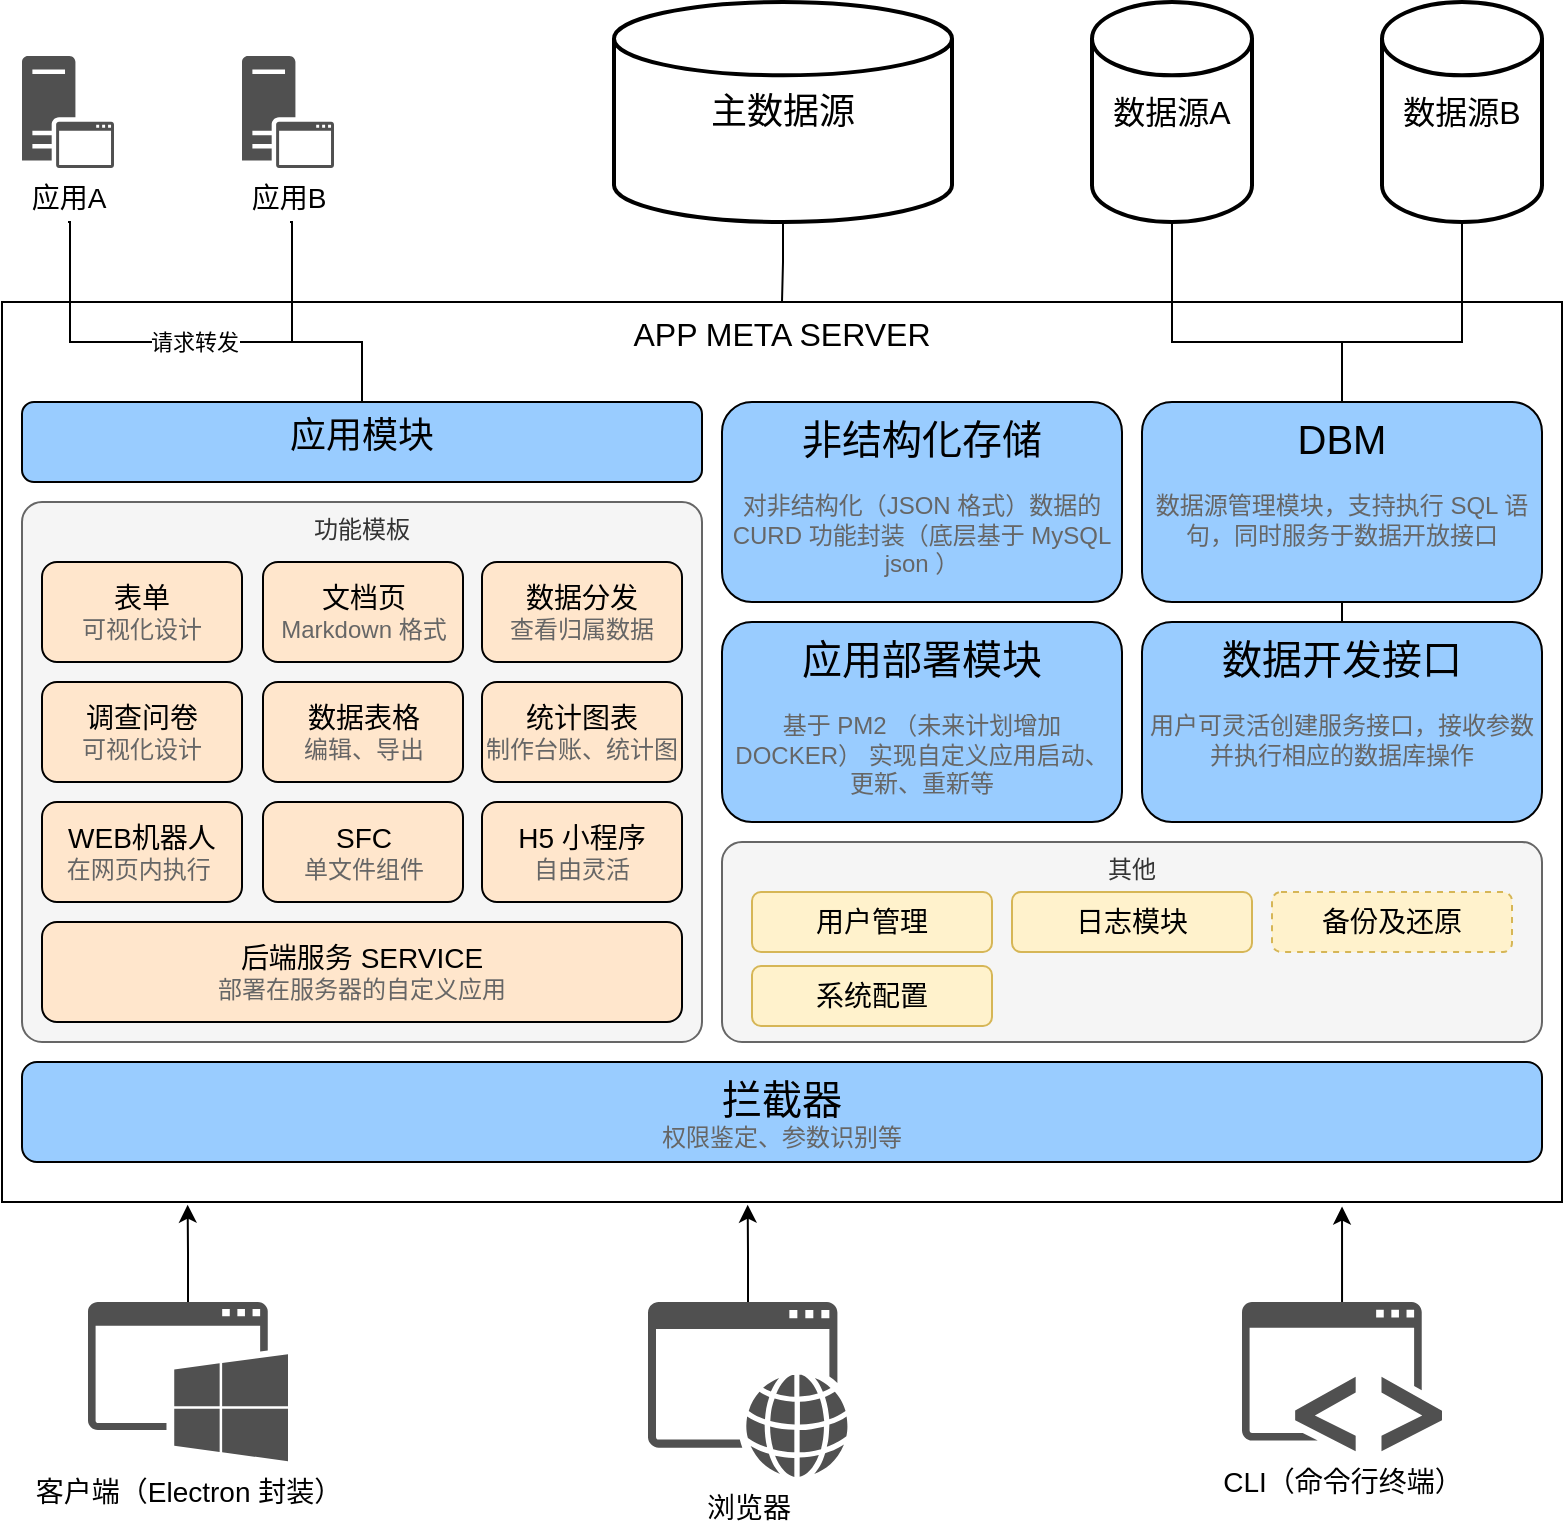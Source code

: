 <mxfile version="24.3.1" type="device" pages="4">
  <diagram id="himmDxQi_Scr2lhdrHMy" name="架构">
    <mxGraphModel dx="1405" dy="897" grid="1" gridSize="10" guides="1" tooltips="1" connect="1" arrows="1" fold="1" page="1" pageScale="1" pageWidth="1654" pageHeight="1169" math="0" shadow="0">
      <root>
        <mxCell id="0" />
        <mxCell id="1" parent="0" />
        <mxCell id="SWQIRttKRkG3cg_A0O32-1" value="APP META SERVER" style="rounded=0;whiteSpace=wrap;html=1;verticalAlign=top;fontSize=16;" parent="1" vertex="1">
          <mxGeometry x="437" y="420" width="780" height="450" as="geometry" />
        </mxCell>
        <mxCell id="SWQIRttKRkG3cg_A0O32-2" value="&lt;font style=&quot;font-size: 18px;&quot;&gt;应用模块&lt;/font&gt;" style="rounded=1;whiteSpace=wrap;html=1;fontSize=12;fillColor=#99CCFF;verticalAlign=top;" parent="1" vertex="1">
          <mxGeometry x="447" y="470" width="340" height="40" as="geometry" />
        </mxCell>
        <mxCell id="SWQIRttKRkG3cg_A0O32-3" value="功能模板" style="rounded=1;whiteSpace=wrap;html=1;verticalAlign=top;fillColor=#f5f5f5;fontColor=#333333;strokeColor=#666666;absoluteArcSize=1;" parent="1" vertex="1">
          <mxGeometry x="447" y="520" width="340" height="270" as="geometry" />
        </mxCell>
        <mxCell id="SWQIRttKRkG3cg_A0O32-4" value="&lt;span style=&quot;font-size: 14px;&quot;&gt;表单&lt;/span&gt;&lt;br&gt;&lt;font color=&quot;#666666&quot;&gt;可视化设计&lt;/font&gt;" style="rounded=1;whiteSpace=wrap;html=1;fontSize=12;fillColor=#FFE6CC;" parent="1" vertex="1">
          <mxGeometry x="457" y="550" width="100" height="50" as="geometry" />
        </mxCell>
        <mxCell id="SWQIRttKRkG3cg_A0O32-5" value="&lt;span style=&quot;font-size: 14px;&quot;&gt;文档页&lt;/span&gt;&lt;br&gt;&lt;font color=&quot;#666666&quot;&gt;Markdown 格式&lt;/font&gt;" style="rounded=1;whiteSpace=wrap;html=1;fontSize=12;fillColor=#FFE6CC;" parent="1" vertex="1">
          <mxGeometry x="567.5" y="550" width="100" height="50" as="geometry" />
        </mxCell>
        <mxCell id="SWQIRttKRkG3cg_A0O32-6" value="&lt;span style=&quot;font-size: 14px;&quot;&gt;数据分发&lt;/span&gt;&lt;br&gt;&lt;font color=&quot;#666666&quot;&gt;查看归属数据&lt;/font&gt;" style="rounded=1;whiteSpace=wrap;html=1;fontSize=12;fillColor=#FFE6CC;" parent="1" vertex="1">
          <mxGeometry x="677" y="550" width="100" height="50" as="geometry" />
        </mxCell>
        <mxCell id="SWQIRttKRkG3cg_A0O32-7" value="&lt;span style=&quot;font-size: 14px;&quot;&gt;调查问卷&lt;/span&gt;&lt;br&gt;&lt;font color=&quot;#666666&quot;&gt;可视化设计&lt;/font&gt;" style="rounded=1;whiteSpace=wrap;html=1;fontSize=12;fillColor=#FFE6CC;" parent="1" vertex="1">
          <mxGeometry x="457" y="610" width="100" height="50" as="geometry" />
        </mxCell>
        <mxCell id="SWQIRttKRkG3cg_A0O32-8" value="&lt;span style=&quot;font-size: 14px;&quot;&gt;数据表格&lt;/span&gt;&lt;br&gt;&lt;font color=&quot;#666666&quot;&gt;编辑、导出&lt;/font&gt;" style="rounded=1;whiteSpace=wrap;html=1;fontSize=12;fillColor=#FFE6CC;" parent="1" vertex="1">
          <mxGeometry x="567.5" y="610" width="100" height="50" as="geometry" />
        </mxCell>
        <mxCell id="SWQIRttKRkG3cg_A0O32-9" value="&lt;span style=&quot;font-size: 14px;&quot;&gt;统计图表&lt;/span&gt;&lt;br&gt;&lt;font color=&quot;#666666&quot;&gt;制作台账、统计图&lt;/font&gt;" style="rounded=1;whiteSpace=wrap;html=1;fontSize=12;fillColor=#FFE6CC;" parent="1" vertex="1">
          <mxGeometry x="677" y="610" width="100" height="50" as="geometry" />
        </mxCell>
        <mxCell id="SWQIRttKRkG3cg_A0O32-10" value="&lt;span style=&quot;font-size: 14px;&quot;&gt;WEB机器人&lt;/span&gt;&lt;br&gt;&lt;font color=&quot;#666666&quot;&gt;在网页内执行&lt;span style=&quot;white-space: pre;&quot;&gt; &lt;/span&gt;&lt;/font&gt;" style="rounded=1;whiteSpace=wrap;html=1;fontSize=12;fillColor=#FFE6CC;" parent="1" vertex="1">
          <mxGeometry x="457" y="670" width="100" height="50" as="geometry" />
        </mxCell>
        <mxCell id="SWQIRttKRkG3cg_A0O32-11" value="&lt;span style=&quot;font-size: 14px;&quot;&gt;SFC&lt;/span&gt;&lt;br&gt;&lt;font color=&quot;#666666&quot;&gt;单文件组件&lt;/font&gt;" style="rounded=1;whiteSpace=wrap;html=1;fontSize=12;fillColor=#FFE6CC;" parent="1" vertex="1">
          <mxGeometry x="567.5" y="670" width="100" height="50" as="geometry" />
        </mxCell>
        <mxCell id="SWQIRttKRkG3cg_A0O32-12" value="&lt;span style=&quot;font-size: 14px;&quot;&gt;H5 小程序&lt;/span&gt;&lt;br&gt;&lt;font color=&quot;#666666&quot;&gt;自由灵活&lt;/font&gt;" style="rounded=1;whiteSpace=wrap;html=1;fontSize=12;fillColor=#FFE6CC;" parent="1" vertex="1">
          <mxGeometry x="677" y="670" width="100" height="50" as="geometry" />
        </mxCell>
        <mxCell id="SWQIRttKRkG3cg_A0O32-13" value="&lt;span style=&quot;font-size: 14px;&quot;&gt;后端服务 SERVICE&lt;/span&gt;&lt;br&gt;&lt;font color=&quot;#666666&quot;&gt;部署在服务器的自定义应用&lt;/font&gt;" style="rounded=1;whiteSpace=wrap;html=1;fontSize=12;fillColor=#FFE6CC;" parent="1" vertex="1">
          <mxGeometry x="457" y="730" width="320" height="50" as="geometry" />
        </mxCell>
        <mxCell id="SWQIRttKRkG3cg_A0O32-15" value="&lt;span style=&quot;font-size: 20px;&quot;&gt;非结构化存储&lt;/span&gt;&lt;br&gt;&lt;br&gt;&lt;font color=&quot;#666666&quot;&gt;对非结构化（JSON 格式）数据的 CURD 功能封装（底层基于 MySQL json ）&lt;/font&gt;" style="rounded=1;whiteSpace=wrap;html=1;fontSize=12;fillColor=#99CCFF;verticalAlign=top;" parent="1" vertex="1">
          <mxGeometry x="797" y="470" width="200" height="100" as="geometry" />
        </mxCell>
        <mxCell id="SWQIRttKRkG3cg_A0O32-17" value="&lt;font style=&quot;font-size: 20px;&quot;&gt;应用部署模块&lt;/font&gt;&lt;br&gt;&lt;br&gt;&lt;font color=&quot;#666666&quot;&gt;基于 PM2 （未来计划增加 DOCKER） 实现自定义应用启动、更新、重新等&lt;/font&gt;" style="rounded=1;whiteSpace=wrap;html=1;fontSize=12;fillColor=#99CCFF;verticalAlign=top;" parent="1" vertex="1">
          <mxGeometry x="797" y="580" width="200" height="100" as="geometry" />
        </mxCell>
        <mxCell id="SWQIRttKRkG3cg_A0O32-18" value="&lt;font style=&quot;font-size: 20px;&quot;&gt;数据开发接口&lt;/font&gt;&lt;br&gt;&lt;br&gt;&lt;font color=&quot;#666666&quot;&gt;用户可灵活创建服务接口，接收参数并执行相应的数据库操作&lt;/font&gt;" style="rounded=1;whiteSpace=wrap;html=1;fontSize=12;fillColor=#99CCFF;verticalAlign=top;" parent="1" vertex="1">
          <mxGeometry x="1007" y="580" width="200" height="100" as="geometry" />
        </mxCell>
        <mxCell id="LyJReU8FLNue8g3UeKwk-19" style="edgeStyle=orthogonalEdgeStyle;rounded=0;orthogonalLoop=1;jettySize=auto;html=1;exitX=0.5;exitY=1;exitDx=0;exitDy=0;entryX=0.5;entryY=0;entryDx=0;entryDy=0;endArrow=none;endFill=0;" parent="1" source="LyJReU8FLNue8g3UeKwk-1" target="SWQIRttKRkG3cg_A0O32-18" edge="1">
          <mxGeometry relative="1" as="geometry" />
        </mxCell>
        <mxCell id="LyJReU8FLNue8g3UeKwk-1" value="&lt;font style=&quot;font-size: 20px;&quot;&gt;DBM&lt;/font&gt;&lt;br&gt;&lt;br&gt;&lt;font color=&quot;#666666&quot;&gt;数据源管理模块，支持执行 SQL 语句，同时服务于数据开放接口&lt;/font&gt;" style="rounded=1;whiteSpace=wrap;html=1;fontSize=12;fillColor=#99CCFF;verticalAlign=top;" parent="1" vertex="1">
          <mxGeometry x="1007" y="470" width="200" height="100" as="geometry" />
        </mxCell>
        <mxCell id="LyJReU8FLNue8g3UeKwk-2" value="其他" style="rounded=1;whiteSpace=wrap;html=1;verticalAlign=top;fillColor=#f5f5f5;fontColor=#333333;strokeColor=#666666;absoluteArcSize=1;" parent="1" vertex="1">
          <mxGeometry x="797" y="690" width="410" height="100" as="geometry" />
        </mxCell>
        <mxCell id="LyJReU8FLNue8g3UeKwk-3" value="&lt;span style=&quot;font-size: 14px;&quot;&gt;用户管理&lt;/span&gt;" style="rounded=1;whiteSpace=wrap;html=1;fontSize=12;fillColor=#fff2cc;strokeColor=#d6b656;" parent="1" vertex="1">
          <mxGeometry x="812" y="715" width="120" height="30" as="geometry" />
        </mxCell>
        <mxCell id="LyJReU8FLNue8g3UeKwk-5" value="&lt;span style=&quot;font-size: 14px;&quot;&gt;日志模块&lt;/span&gt;" style="rounded=1;whiteSpace=wrap;html=1;fontSize=12;fillColor=#fff2cc;strokeColor=#d6b656;" parent="1" vertex="1">
          <mxGeometry x="942" y="715" width="120" height="30" as="geometry" />
        </mxCell>
        <mxCell id="LyJReU8FLNue8g3UeKwk-6" value="&lt;span style=&quot;font-size: 14px;&quot;&gt;备份及还原&lt;/span&gt;" style="rounded=1;whiteSpace=wrap;html=1;fontSize=12;fillColor=#fff2cc;strokeColor=#d6b656;dashed=1;" parent="1" vertex="1">
          <mxGeometry x="1072" y="715" width="120" height="30" as="geometry" />
        </mxCell>
        <mxCell id="LyJReU8FLNue8g3UeKwk-8" value="&lt;span style=&quot;font-size: 14px;&quot;&gt;系统配置&lt;/span&gt;" style="rounded=1;whiteSpace=wrap;html=1;fontSize=12;fillColor=#fff2cc;strokeColor=#d6b656;" parent="1" vertex="1">
          <mxGeometry x="812" y="752" width="120" height="30" as="geometry" />
        </mxCell>
        <mxCell id="LyJReU8FLNue8g3UeKwk-9" value="&lt;font style=&quot;font-size: 20px;&quot;&gt;拦截器&lt;/font&gt;&lt;br&gt;&lt;font color=&quot;#666666&quot;&gt;权限鉴定、参数识别等&lt;/font&gt;" style="rounded=1;whiteSpace=wrap;html=1;fontSize=12;fillColor=#99CCFF;verticalAlign=top;" parent="1" vertex="1">
          <mxGeometry x="447" y="800" width="760" height="50" as="geometry" />
        </mxCell>
        <mxCell id="LyJReU8FLNue8g3UeKwk-15" style="edgeStyle=orthogonalEdgeStyle;rounded=0;orthogonalLoop=1;jettySize=auto;html=1;exitX=0.5;exitY=1;exitDx=0;exitDy=0;exitPerimeter=0;endArrow=none;endFill=0;" parent="1" source="LyJReU8FLNue8g3UeKwk-10" target="SWQIRttKRkG3cg_A0O32-1" edge="1">
          <mxGeometry relative="1" as="geometry" />
        </mxCell>
        <mxCell id="LyJReU8FLNue8g3UeKwk-10" value="&lt;font style=&quot;font-size: 18px;&quot;&gt;主数据源&lt;/font&gt;" style="strokeWidth=2;html=1;shape=mxgraph.flowchart.database;whiteSpace=wrap;" parent="1" vertex="1">
          <mxGeometry x="743" y="270" width="169" height="110" as="geometry" />
        </mxCell>
        <mxCell id="LyJReU8FLNue8g3UeKwk-20" style="edgeStyle=orthogonalEdgeStyle;rounded=0;orthogonalLoop=1;jettySize=auto;html=1;entryX=0.5;entryY=0;entryDx=0;entryDy=0;endArrow=none;endFill=0;" parent="1" target="SWQIRttKRkG3cg_A0O32-2" edge="1">
          <mxGeometry relative="1" as="geometry">
            <mxPoint x="470" y="380" as="sourcePoint" />
            <Array as="points">
              <mxPoint x="471" y="380" />
              <mxPoint x="471" y="440" />
              <mxPoint x="617" y="440" />
            </Array>
          </mxGeometry>
        </mxCell>
        <mxCell id="LyJReU8FLNue8g3UeKwk-22" value="请求转发" style="edgeLabel;html=1;align=center;verticalAlign=middle;resizable=0;points=[];" parent="LyJReU8FLNue8g3UeKwk-20" vertex="1" connectable="0">
          <mxGeometry x="0.034" y="-2" relative="1" as="geometry">
            <mxPoint y="-2" as="offset" />
          </mxGeometry>
        </mxCell>
        <mxCell id="LyJReU8FLNue8g3UeKwk-11" value="应用A" style="sketch=0;pointerEvents=1;shadow=0;dashed=0;html=1;strokeColor=none;fillColor=#505050;labelPosition=center;verticalLabelPosition=bottom;verticalAlign=top;outlineConnect=0;align=center;shape=mxgraph.office.servers.application_server;fontSize=14;" parent="1" vertex="1">
          <mxGeometry x="447" y="297" width="46" height="56" as="geometry" />
        </mxCell>
        <mxCell id="LyJReU8FLNue8g3UeKwk-16" style="edgeStyle=orthogonalEdgeStyle;rounded=0;orthogonalLoop=1;jettySize=auto;html=1;exitX=0.5;exitY=1;exitDx=0;exitDy=0;exitPerimeter=0;endArrow=none;endFill=0;" parent="1" source="LyJReU8FLNue8g3UeKwk-12" target="LyJReU8FLNue8g3UeKwk-1" edge="1">
          <mxGeometry relative="1" as="geometry">
            <Array as="points">
              <mxPoint x="1022" y="440" />
              <mxPoint x="1107" y="440" />
            </Array>
          </mxGeometry>
        </mxCell>
        <mxCell id="LyJReU8FLNue8g3UeKwk-12" value="&lt;font style=&quot;&quot;&gt;&lt;font style=&quot;font-size: 16px;&quot;&gt;数据源A&lt;/font&gt;&lt;br&gt;&lt;/font&gt;" style="strokeWidth=2;html=1;shape=mxgraph.flowchart.database;whiteSpace=wrap;" parent="1" vertex="1">
          <mxGeometry x="982" y="270" width="80" height="110" as="geometry" />
        </mxCell>
        <mxCell id="LyJReU8FLNue8g3UeKwk-17" style="edgeStyle=orthogonalEdgeStyle;rounded=0;orthogonalLoop=1;jettySize=auto;html=1;exitX=0.5;exitY=1;exitDx=0;exitDy=0;exitPerimeter=0;endArrow=none;endFill=0;" parent="1" source="LyJReU8FLNue8g3UeKwk-13" target="LyJReU8FLNue8g3UeKwk-1" edge="1">
          <mxGeometry relative="1" as="geometry">
            <Array as="points">
              <mxPoint x="1167" y="440" />
              <mxPoint x="1107" y="440" />
            </Array>
          </mxGeometry>
        </mxCell>
        <mxCell id="LyJReU8FLNue8g3UeKwk-13" value="&lt;font style=&quot;&quot;&gt;&lt;font style=&quot;font-size: 16px;&quot;&gt;数据源B&lt;/font&gt;&lt;br&gt;&lt;/font&gt;" style="strokeWidth=2;html=1;shape=mxgraph.flowchart.database;whiteSpace=wrap;" parent="1" vertex="1">
          <mxGeometry x="1127" y="270" width="80" height="110" as="geometry" />
        </mxCell>
        <mxCell id="LyJReU8FLNue8g3UeKwk-21" style="edgeStyle=orthogonalEdgeStyle;rounded=0;orthogonalLoop=1;jettySize=auto;html=1;endArrow=none;endFill=0;" parent="1" target="SWQIRttKRkG3cg_A0O32-2" edge="1">
          <mxGeometry relative="1" as="geometry">
            <mxPoint x="581" y="380" as="sourcePoint" />
            <Array as="points">
              <mxPoint x="582" y="380" />
              <mxPoint x="582" y="440" />
              <mxPoint x="617" y="440" />
            </Array>
          </mxGeometry>
        </mxCell>
        <mxCell id="LyJReU8FLNue8g3UeKwk-14" value="应用B" style="sketch=0;pointerEvents=1;shadow=0;dashed=0;html=1;strokeColor=none;fillColor=#505050;labelPosition=center;verticalLabelPosition=bottom;verticalAlign=top;outlineConnect=0;align=center;shape=mxgraph.office.servers.application_server;fontSize=14;" parent="1" vertex="1">
          <mxGeometry x="557" y="297" width="46" height="56" as="geometry" />
        </mxCell>
        <mxCell id="LyJReU8FLNue8g3UeKwk-27" style="edgeStyle=orthogonalEdgeStyle;rounded=0;orthogonalLoop=1;jettySize=auto;html=1;entryX=0.119;entryY=1.003;entryDx=0;entryDy=0;entryPerimeter=0;" parent="1" source="LyJReU8FLNue8g3UeKwk-23" target="SWQIRttKRkG3cg_A0O32-1" edge="1">
          <mxGeometry relative="1" as="geometry" />
        </mxCell>
        <mxCell id="LyJReU8FLNue8g3UeKwk-23" value="客户端（Electron 封装）" style="sketch=0;pointerEvents=1;shadow=0;dashed=0;html=1;strokeColor=none;fillColor=#505050;labelPosition=center;verticalLabelPosition=bottom;verticalAlign=top;outlineConnect=0;align=center;shape=mxgraph.office.concepts.application_windows;aspect=fixed;fontSize=14;" parent="1" vertex="1">
          <mxGeometry x="480" y="920" width="100" height="79.66" as="geometry" />
        </mxCell>
        <mxCell id="LyJReU8FLNue8g3UeKwk-28" style="edgeStyle=orthogonalEdgeStyle;rounded=0;orthogonalLoop=1;jettySize=auto;html=1;entryX=0.478;entryY=1.003;entryDx=0;entryDy=0;entryPerimeter=0;" parent="1" source="LyJReU8FLNue8g3UeKwk-24" target="SWQIRttKRkG3cg_A0O32-1" edge="1">
          <mxGeometry relative="1" as="geometry" />
        </mxCell>
        <mxCell id="LyJReU8FLNue8g3UeKwk-24" value="浏览器" style="sketch=0;pointerEvents=1;shadow=0;dashed=0;html=1;strokeColor=none;fillColor=#505050;labelPosition=center;verticalLabelPosition=bottom;verticalAlign=top;outlineConnect=0;align=center;shape=mxgraph.office.concepts.application_web;fontSize=14;aspect=fixed;" parent="1" vertex="1">
          <mxGeometry x="760" y="920" width="100" height="87.5" as="geometry" />
        </mxCell>
        <mxCell id="LyJReU8FLNue8g3UeKwk-29" style="edgeStyle=orthogonalEdgeStyle;rounded=0;orthogonalLoop=1;jettySize=auto;html=1;entryX=0.859;entryY=1.005;entryDx=0;entryDy=0;entryPerimeter=0;" parent="1" source="LyJReU8FLNue8g3UeKwk-25" target="SWQIRttKRkG3cg_A0O32-1" edge="1">
          <mxGeometry relative="1" as="geometry" />
        </mxCell>
        <mxCell id="LyJReU8FLNue8g3UeKwk-25" value="CLI（命令行终端）" style="sketch=0;pointerEvents=1;shadow=0;dashed=0;html=1;strokeColor=none;fillColor=#505050;labelPosition=center;verticalLabelPosition=bottom;verticalAlign=top;outlineConnect=0;align=center;shape=mxgraph.office.concepts.application_hybrid;aspect=fixed;fontSize=14;" parent="1" vertex="1">
          <mxGeometry x="1057" y="920" width="100" height="74.58" as="geometry" />
        </mxCell>
      </root>
    </mxGraphModel>
  </diagram>
  <diagram id="m2eopIqOrYpUCr1sCWip" name="快应用">
    <mxGraphModel dx="1405" dy="897" grid="1" gridSize="10" guides="1" tooltips="1" connect="1" arrows="1" fold="1" page="1" pageScale="1" pageWidth="1169" pageHeight="1654" math="0" shadow="0">
      <root>
        <mxCell id="0" />
        <mxCell id="1" parent="0" />
        <mxCell id="kbWLUVY8K0wT6A9YV4SU-4" value="" style="edgeStyle=orthogonalEdgeStyle;rounded=0;orthogonalLoop=1;jettySize=auto;html=1;fontSize=14;endArrow=block;endFill=1;" parent="1" source="kbWLUVY8K0wT6A9YV4SU-2" target="kbWLUVY8K0wT6A9YV4SU-3" edge="1">
          <mxGeometry relative="1" as="geometry" />
        </mxCell>
        <mxCell id="kbWLUVY8K0wT6A9YV4SU-2" value="" style="ellipse;fillColor=strokeColor;" parent="1" vertex="1">
          <mxGeometry x="145" y="40" width="30" height="30" as="geometry" />
        </mxCell>
        <mxCell id="kbWLUVY8K0wT6A9YV4SU-6" style="edgeStyle=orthogonalEdgeStyle;rounded=0;orthogonalLoop=1;jettySize=auto;html=1;exitX=0.5;exitY=1;exitDx=0;exitDy=0;entryX=0.5;entryY=0;entryDx=0;entryDy=0;fontSize=12;fontColor=#808080;endArrow=block;endFill=1;" parent="1" source="kbWLUVY8K0wT6A9YV4SU-3" target="kbWLUVY8K0wT6A9YV4SU-5" edge="1">
          <mxGeometry relative="1" as="geometry" />
        </mxCell>
        <mxCell id="kbWLUVY8K0wT6A9YV4SU-3" value="创建快应用&lt;br style=&quot;font-size: 14px;&quot;&gt;" style="html=1;align=center;verticalAlign=top;rounded=1;absoluteArcSize=1;arcSize=10;dashed=0;fontSize=14;" parent="1" vertex="1">
          <mxGeometry x="90" y="110" width="140" height="40" as="geometry" />
        </mxCell>
        <mxCell id="kbWLUVY8K0wT6A9YV4SU-11" style="edgeStyle=orthogonalEdgeStyle;rounded=0;orthogonalLoop=1;jettySize=auto;html=1;exitX=0.5;exitY=1;exitDx=0;exitDy=0;entryX=0.5;entryY=0;entryDx=0;entryDy=0;fontSize=12;fontColor=#808080;endArrow=block;endFill=1;" parent="1" source="kbWLUVY8K0wT6A9YV4SU-5" target="kbWLUVY8K0wT6A9YV4SU-9" edge="1">
          <mxGeometry relative="1" as="geometry" />
        </mxCell>
        <mxCell id="kbWLUVY8K0wT6A9YV4SU-5" value="编辑页面&lt;br&gt;&lt;font color=&quot;#808080&quot; style=&quot;font-size: 12px;&quot;&gt;数据填报、数据展示&lt;/font&gt;" style="html=1;align=center;verticalAlign=top;rounded=1;absoluteArcSize=1;arcSize=10;dashed=0;fontSize=14;" parent="1" vertex="1">
          <mxGeometry x="90" y="190" width="140" height="40" as="geometry" />
        </mxCell>
        <mxCell id="kbWLUVY8K0wT6A9YV4SU-12" style="edgeStyle=orthogonalEdgeStyle;rounded=0;orthogonalLoop=1;jettySize=auto;html=1;exitX=0.5;exitY=1;exitDx=0;exitDy=0;fontSize=12;fontColor=#808080;endArrow=block;endFill=1;" parent="1" source="kbWLUVY8K0wT6A9YV4SU-9" target="kbWLUVY8K0wT6A9YV4SU-10" edge="1">
          <mxGeometry relative="1" as="geometry" />
        </mxCell>
        <mxCell id="kbWLUVY8K0wT6A9YV4SU-9" value="发布页面&lt;br&gt;&lt;font color=&quot;#808080&quot;&gt;&lt;span style=&quot;font-size: 12px;&quot;&gt;未发布用户无法访问&lt;/span&gt;&lt;/font&gt;" style="html=1;align=center;verticalAlign=top;rounded=1;absoluteArcSize=1;arcSize=10;dashed=0;fontSize=14;" parent="1" vertex="1">
          <mxGeometry x="90" y="270" width="140" height="40" as="geometry" />
        </mxCell>
        <mxCell id="kbWLUVY8K0wT6A9YV4SU-10" value="" style="ellipse;html=1;shape=endState;fillColor=strokeColor;fontSize=12;fontColor=#808080;" parent="1" vertex="1">
          <mxGeometry x="145" y="350" width="30" height="30" as="geometry" />
        </mxCell>
        <mxCell id="G68_pyMZO1Oygm58vmfv-3" style="edgeStyle=orthogonalEdgeStyle;rounded=0;orthogonalLoop=1;jettySize=auto;html=1;exitX=0;exitY=0.5;exitDx=0;exitDy=0;entryX=1;entryY=0.5;entryDx=0;entryDy=0;fontFamily=仿宋;fontSize=12;fontColor=#808080;curved=1;endArrow=box;endFill=0;dashed=1;" parent="1" source="G68_pyMZO1Oygm58vmfv-2" target="kbWLUVY8K0wT6A9YV4SU-5" edge="1">
          <mxGeometry relative="1" as="geometry" />
        </mxCell>
        <mxCell id="G68_pyMZO1Oygm58vmfv-2" value="填报：表单、问卷/答题、考试等方式&lt;br&gt;展示：二维表格、图表等" style="rounded=1;whiteSpace=wrap;html=1;fontSize=12;align=left;verticalAlign=middle;fillColor=#fff2cc;strokeColor=#d6b656;dashed=1;fontFamily=仿宋;" parent="1" vertex="1">
          <mxGeometry x="270" y="140" width="170" height="60" as="geometry" />
        </mxCell>
        <mxCell id="G68_pyMZO1Oygm58vmfv-4" value="" style="edgeStyle=orthogonalEdgeStyle;rounded=0;orthogonalLoop=1;jettySize=auto;html=1;fontSize=14;endArrow=block;endFill=1;" parent="1" source="G68_pyMZO1Oygm58vmfv-5" target="G68_pyMZO1Oygm58vmfv-6" edge="1">
          <mxGeometry relative="1" as="geometry" />
        </mxCell>
        <mxCell id="G68_pyMZO1Oygm58vmfv-5" value="" style="ellipse;fillColor=strokeColor;" parent="1" vertex="1">
          <mxGeometry x="745" y="40" width="30" height="30" as="geometry" />
        </mxCell>
        <mxCell id="G68_pyMZO1Oygm58vmfv-8" value="" style="edgeStyle=orthogonalEdgeStyle;curved=1;rounded=0;orthogonalLoop=1;jettySize=auto;html=1;fontFamily=仿宋;fontSize=12;fontColor=#808080;endArrow=block;endFill=1;" parent="1" source="G68_pyMZO1Oygm58vmfv-6" target="G68_pyMZO1Oygm58vmfv-7" edge="1">
          <mxGeometry relative="1" as="geometry" />
        </mxCell>
        <mxCell id="G68_pyMZO1Oygm58vmfv-6" value="访问快应用" style="html=1;align=center;verticalAlign=top;rounded=1;absoluteArcSize=1;arcSize=10;dashed=0;fontSize=14;" parent="1" vertex="1">
          <mxGeometry x="690" y="110" width="140" height="40" as="geometry" />
        </mxCell>
        <mxCell id="G68_pyMZO1Oygm58vmfv-13" style="edgeStyle=orthogonalEdgeStyle;rounded=0;orthogonalLoop=1;jettySize=auto;html=1;exitX=1;exitY=0.5;exitDx=0;exitDy=0;fontFamily=仿宋;fontSize=12;fontColor=#808080;endArrow=block;endFill=1;" parent="1" source="G68_pyMZO1Oygm58vmfv-7" target="G68_pyMZO1Oygm58vmfv-12" edge="1">
          <mxGeometry relative="1" as="geometry" />
        </mxCell>
        <mxCell id="G68_pyMZO1Oygm58vmfv-14" value="未设置" style="edgeLabel;html=1;align=center;verticalAlign=middle;resizable=0;points=[];fontSize=12;fontFamily=Helvetica;fontColor=#000000;" parent="G68_pyMZO1Oygm58vmfv-13" vertex="1" connectable="0">
          <mxGeometry x="-0.258" y="2" relative="1" as="geometry">
            <mxPoint x="-89" y="2" as="offset" />
          </mxGeometry>
        </mxCell>
        <mxCell id="G68_pyMZO1Oygm58vmfv-32" style="edgeStyle=orthogonalEdgeStyle;rounded=0;orthogonalLoop=1;jettySize=auto;html=1;exitX=0.5;exitY=1;exitDx=0;exitDy=0;entryX=0.5;entryY=0;entryDx=0;entryDy=0;fontFamily=Helvetica;fontSize=12;fontColor=#000000;endArrow=block;endFill=1;" parent="1" source="G68_pyMZO1Oygm58vmfv-7" target="G68_pyMZO1Oygm58vmfv-30" edge="1">
          <mxGeometry relative="1" as="geometry" />
        </mxCell>
        <mxCell id="G68_pyMZO1Oygm58vmfv-7" value="主页面" style="rhombus;whiteSpace=wrap;html=1;fontSize=14;verticalAlign=middle;fillColor=rgb(255, 255, 255);rounded=1;arcSize=10;dashed=0;" parent="1" vertex="1">
          <mxGeometry x="720" y="190" width="80" height="80" as="geometry" />
        </mxCell>
        <mxCell id="G68_pyMZO1Oygm58vmfv-24" value="" style="edgeStyle=orthogonalEdgeStyle;rounded=0;orthogonalLoop=1;jettySize=auto;html=1;fontFamily=Helvetica;fontSize=12;fontColor=#000000;endArrow=block;endFill=1;" parent="1" source="G68_pyMZO1Oygm58vmfv-10" target="G68_pyMZO1Oygm58vmfv-23" edge="1">
          <mxGeometry relative="1" as="geometry" />
        </mxCell>
        <mxCell id="G68_pyMZO1Oygm58vmfv-10" value="渲染页面" style="html=1;align=center;verticalAlign=top;rounded=1;absoluteArcSize=1;arcSize=10;dashed=0;fontSize=14;" parent="1" vertex="1">
          <mxGeometry x="690" y="540" width="140" height="40" as="geometry" />
        </mxCell>
        <mxCell id="G68_pyMZO1Oygm58vmfv-26" style="edgeStyle=orthogonalEdgeStyle;rounded=0;orthogonalLoop=1;jettySize=auto;html=1;exitX=0.5;exitY=1;exitDx=0;exitDy=0;entryX=0.5;entryY=0;entryDx=0;entryDy=0;fontFamily=Helvetica;fontSize=12;fontColor=#000000;endArrow=block;endFill=1;" parent="1" source="G68_pyMZO1Oygm58vmfv-12" target="G68_pyMZO1Oygm58vmfv-23" edge="1">
          <mxGeometry relative="1" as="geometry">
            <Array as="points">
              <mxPoint x="970" y="600" />
              <mxPoint x="760" y="600" />
            </Array>
          </mxGeometry>
        </mxCell>
        <mxCell id="G68_pyMZO1Oygm58vmfv-12" value="终止&lt;br&gt;&lt;font color=&quot;#808080&quot;&gt;&lt;span style=&quot;font-size: 12px;&quot;&gt;给出信息提示&lt;/span&gt;&lt;/font&gt;" style="html=1;align=center;verticalAlign=top;rounded=1;absoluteArcSize=1;arcSize=10;dashed=0;fontSize=14;" parent="1" vertex="1">
          <mxGeometry x="900" y="510" width="140" height="40" as="geometry" />
        </mxCell>
        <mxCell id="G68_pyMZO1Oygm58vmfv-18" style="edgeStyle=orthogonalEdgeStyle;curved=1;rounded=0;orthogonalLoop=1;jettySize=auto;html=1;exitX=0.5;exitY=1;exitDx=0;exitDy=0;fontFamily=Helvetica;fontSize=12;fontColor=#000000;endArrow=block;endFill=1;" parent="1" source="G68_pyMZO1Oygm58vmfv-16" target="G68_pyMZO1Oygm58vmfv-10" edge="1">
          <mxGeometry relative="1" as="geometry" />
        </mxCell>
        <mxCell id="G68_pyMZO1Oygm58vmfv-19" style="rounded=0;orthogonalLoop=1;jettySize=auto;html=1;exitX=1;exitY=0.5;exitDx=0;exitDy=0;fontFamily=Helvetica;fontSize=12;fontColor=#000000;endArrow=block;endFill=1;edgeStyle=orthogonalEdgeStyle;" parent="1" source="G68_pyMZO1Oygm58vmfv-16" edge="1">
          <mxGeometry relative="1" as="geometry">
            <mxPoint x="970" y="540" as="targetPoint" />
          </mxGeometry>
        </mxCell>
        <mxCell id="G68_pyMZO1Oygm58vmfv-20" value="未授权" style="edgeLabel;html=1;align=center;verticalAlign=middle;resizable=0;points=[];fontSize=12;fontFamily=Helvetica;fontColor=#000000;" parent="G68_pyMZO1Oygm58vmfv-19" vertex="1" connectable="0">
          <mxGeometry x="-0.149" y="-2" relative="1" as="geometry">
            <mxPoint x="-22" y="-2" as="offset" />
          </mxGeometry>
        </mxCell>
        <mxCell id="G68_pyMZO1Oygm58vmfv-16" value="访问授权" style="rhombus;whiteSpace=wrap;html=1;fontSize=14;verticalAlign=middle;fillColor=rgb(255, 255, 255);rounded=1;arcSize=10;dashed=0;" parent="1" vertex="1">
          <mxGeometry x="720" y="430" width="80" height="80" as="geometry" />
        </mxCell>
        <mxCell id="G68_pyMZO1Oygm58vmfv-21" value="按 auth 字段判断当前登录用户是否在允许范围内" style="rounded=1;whiteSpace=wrap;html=1;fontSize=12;align=left;verticalAlign=middle;fillColor=#fff2cc;strokeColor=#d6b656;dashed=1;fontFamily=仿宋;" parent="1" vertex="1">
          <mxGeometry x="500" y="445" width="170" height="50" as="geometry" />
        </mxCell>
        <mxCell id="G68_pyMZO1Oygm58vmfv-23" value="" style="ellipse;html=1;shape=endState;fillColor=strokeColor;fontSize=12;fontColor=#808080;" parent="1" vertex="1">
          <mxGeometry x="745" y="630" width="30" height="30" as="geometry" />
        </mxCell>
        <mxCell id="G68_pyMZO1Oygm58vmfv-29" style="edgeStyle=orthogonalEdgeStyle;rounded=0;orthogonalLoop=1;jettySize=auto;html=1;exitX=1;exitY=0.5;exitDx=0;exitDy=0;fontFamily=仿宋;fontSize=12;fontColor=#808080;curved=1;endArrow=box;endFill=0;dashed=1;" parent="1" source="G68_pyMZO1Oygm58vmfv-21" edge="1">
          <mxGeometry relative="1" as="geometry">
            <mxPoint x="730" y="476" as="sourcePoint" />
            <mxPoint x="720" y="470" as="targetPoint" />
          </mxGeometry>
        </mxCell>
        <mxCell id="G68_pyMZO1Oygm58vmfv-33" style="edgeStyle=orthogonalEdgeStyle;rounded=0;orthogonalLoop=1;jettySize=auto;html=1;exitX=0.5;exitY=1;exitDx=0;exitDy=0;entryX=0.5;entryY=0;entryDx=0;entryDy=0;fontFamily=Helvetica;fontSize=12;fontColor=#000000;endArrow=block;endFill=1;" parent="1" source="G68_pyMZO1Oygm58vmfv-30" target="G68_pyMZO1Oygm58vmfv-16" edge="1">
          <mxGeometry relative="1" as="geometry" />
        </mxCell>
        <mxCell id="G68_pyMZO1Oygm58vmfv-34" style="edgeStyle=orthogonalEdgeStyle;rounded=0;orthogonalLoop=1;jettySize=auto;html=1;exitX=1;exitY=0.5;exitDx=0;exitDy=0;entryX=0.5;entryY=0;entryDx=0;entryDy=0;fontFamily=Helvetica;fontSize=12;fontColor=#000000;endArrow=block;endFill=1;" parent="1" source="G68_pyMZO1Oygm58vmfv-30" target="G68_pyMZO1Oygm58vmfv-12" edge="1">
          <mxGeometry relative="1" as="geometry" />
        </mxCell>
        <mxCell id="G68_pyMZO1Oygm58vmfv-35" value="未发布" style="edgeLabel;html=1;align=center;verticalAlign=middle;resizable=0;points=[];fontSize=12;fontFamily=Helvetica;fontColor=#000000;" parent="G68_pyMZO1Oygm58vmfv-34" vertex="1" connectable="0">
          <mxGeometry x="-0.539" relative="1" as="geometry">
            <mxPoint as="offset" />
          </mxGeometry>
        </mxCell>
        <mxCell id="G68_pyMZO1Oygm58vmfv-30" value="发布" style="rhombus;whiteSpace=wrap;html=1;fontSize=14;verticalAlign=middle;fillColor=rgb(255, 255, 255);rounded=1;arcSize=10;dashed=0;" parent="1" vertex="1">
          <mxGeometry x="720" y="310" width="80" height="80" as="geometry" />
        </mxCell>
      </root>
    </mxGraphModel>
  </diagram>
  <diagram id="iZYUlKib72xMZLyeD4-9" name="WEB RPA">
    <mxGraphModel dx="1405" dy="897" grid="1" gridSize="10" guides="1" tooltips="1" connect="1" arrows="1" fold="1" page="1" pageScale="1" pageWidth="1169" pageHeight="1654" math="0" shadow="0">
      <root>
        <mxCell id="0" />
        <mxCell id="1" parent="0" />
        <mxCell id="2YuGGB19KSTpO1kY4Wcv-1" value="&lt;h1&gt;WEB RPA（网页机器人）&lt;/h1&gt;&lt;p&gt;Web RPA（基于现代网页的机器人程序），能够在指定网页下执行预设任务（或称脚本），帮助业务人员快速处理页面上的数据。&lt;/p&gt;" style="text;html=1;spacing=5;spacingTop=-20;whiteSpace=wrap;overflow=hidden;rounded=0;fillColor=#F2F2F2;" parent="1" vertex="1">
          <mxGeometry x="10" y="10" width="1150" height="80" as="geometry" />
        </mxCell>
        <mxCell id="2YuGGB19KSTpO1kY4Wcv-12" style="edgeStyle=orthogonalEdgeStyle;rounded=0;orthogonalLoop=1;jettySize=auto;html=1;exitX=0.5;exitY=1;exitDx=0;exitDy=0;" parent="1" source="2YuGGB19KSTpO1kY4Wcv-3" target="2YuGGB19KSTpO1kY4Wcv-4" edge="1">
          <mxGeometry relative="1" as="geometry" />
        </mxCell>
        <mxCell id="2YuGGB19KSTpO1kY4Wcv-3" value="" style="ellipse;fillColor=strokeColor;html=1;" parent="1" vertex="1">
          <mxGeometry x="570" y="120" width="30" height="30" as="geometry" />
        </mxCell>
        <mxCell id="2YuGGB19KSTpO1kY4Wcv-13" style="edgeStyle=orthogonalEdgeStyle;rounded=0;orthogonalLoop=1;jettySize=auto;html=1;exitX=1;exitY=0.5;exitDx=0;exitDy=0;entryX=0;entryY=0.5;entryDx=0;entryDy=0;" parent="1" source="2YuGGB19KSTpO1kY4Wcv-4" target="2YuGGB19KSTpO1kY4Wcv-6" edge="1">
          <mxGeometry relative="1" as="geometry" />
        </mxCell>
        <mxCell id="2YuGGB19KSTpO1kY4Wcv-14" style="edgeStyle=orthogonalEdgeStyle;rounded=0;orthogonalLoop=1;jettySize=auto;html=1;exitX=0.5;exitY=1;exitDx=0;exitDy=0;" parent="1" source="2YuGGB19KSTpO1kY4Wcv-4" target="2YuGGB19KSTpO1kY4Wcv-7" edge="1">
          <mxGeometry relative="1" as="geometry" />
        </mxCell>
        <mxCell id="2YuGGB19KSTpO1kY4Wcv-4" value="存在表单项" style="rhombus;" parent="1" vertex="1">
          <mxGeometry x="545" y="190" width="80" height="70" as="geometry" />
        </mxCell>
        <mxCell id="2YuGGB19KSTpO1kY4Wcv-16" style="edgeStyle=orthogonalEdgeStyle;rounded=0;orthogonalLoop=1;jettySize=auto;html=1;exitX=0.5;exitY=1;exitDx=0;exitDy=0;entryX=0.5;entryY=0;entryDx=0;entryDy=0;" parent="1" source="2YuGGB19KSTpO1kY4Wcv-6" target="2YuGGB19KSTpO1kY4Wcv-7" edge="1">
          <mxGeometry relative="1" as="geometry" />
        </mxCell>
        <mxCell id="2YuGGB19KSTpO1kY4Wcv-6" value="参数配置" style="html=1;align=center;verticalAlign=middle;rounded=1;absoluteArcSize=1;arcSize=10;dashed=0;whiteSpace=wrap;" parent="1" vertex="1">
          <mxGeometry x="690" y="205" width="90" height="40" as="geometry" />
        </mxCell>
        <mxCell id="2YuGGB19KSTpO1kY4Wcv-17" style="edgeStyle=orthogonalEdgeStyle;rounded=0;orthogonalLoop=1;jettySize=auto;html=1;exitX=0.5;exitY=1;exitDx=0;exitDy=0;" parent="1" source="2YuGGB19KSTpO1kY4Wcv-7" target="2YuGGB19KSTpO1kY4Wcv-8" edge="1">
          <mxGeometry relative="1" as="geometry" />
        </mxCell>
        <mxCell id="2YuGGB19KSTpO1kY4Wcv-7" value="启动机器人&lt;br&gt;&lt;font color=&quot;#4d4d4d&quot;&gt;写入参数信息&lt;/font&gt;" style="html=1;align=center;verticalAlign=middle;rounded=1;absoluteArcSize=1;arcSize=10;dashed=0;whiteSpace=wrap;" parent="1" vertex="1">
          <mxGeometry x="540" y="310" width="90" height="40" as="geometry" />
        </mxCell>
        <mxCell id="2YuGGB19KSTpO1kY4Wcv-18" style="edgeStyle=orthogonalEdgeStyle;rounded=0;orthogonalLoop=1;jettySize=auto;html=1;exitX=0.5;exitY=1;exitDx=0;exitDy=0;entryX=0.5;entryY=0;entryDx=0;entryDy=0;" parent="1" source="2YuGGB19KSTpO1kY4Wcv-8" target="2YuGGB19KSTpO1kY4Wcv-9" edge="1">
          <mxGeometry relative="1" as="geometry" />
        </mxCell>
        <mxCell id="2YuGGB19KSTpO1kY4Wcv-8" value="执行预设脚本" style="html=1;align=center;verticalAlign=middle;rounded=1;absoluteArcSize=1;arcSize=10;dashed=0;whiteSpace=wrap;" parent="1" vertex="1">
          <mxGeometry x="540" y="400" width="90" height="40" as="geometry" />
        </mxCell>
        <mxCell id="2YuGGB19KSTpO1kY4Wcv-19" value="完成" style="edgeStyle=orthogonalEdgeStyle;rounded=0;orthogonalLoop=1;jettySize=auto;html=1;exitX=0.5;exitY=1;exitDx=0;exitDy=0;entryX=0.5;entryY=0;entryDx=0;entryDy=0;" parent="1" source="2YuGGB19KSTpO1kY4Wcv-9" target="2YuGGB19KSTpO1kY4Wcv-10" edge="1">
          <mxGeometry relative="1" as="geometry" />
        </mxCell>
        <mxCell id="2YuGGB19KSTpO1kY4Wcv-21" value="页面重载" style="edgeStyle=orthogonalEdgeStyle;rounded=0;orthogonalLoop=1;jettySize=auto;html=1;exitX=0;exitY=0.5;exitDx=0;exitDy=0;entryX=0;entryY=0.5;entryDx=0;entryDy=0;" parent="1" source="2YuGGB19KSTpO1kY4Wcv-9" target="2YuGGB19KSTpO1kY4Wcv-8" edge="1">
          <mxGeometry relative="1" as="geometry">
            <Array as="points">
              <mxPoint x="480" y="525" />
              <mxPoint x="480" y="420" />
            </Array>
          </mxGeometry>
        </mxCell>
        <mxCell id="2YuGGB19KSTpO1kY4Wcv-22" value="出错" style="edgeStyle=orthogonalEdgeStyle;rounded=0;orthogonalLoop=1;jettySize=auto;html=1;exitX=1;exitY=0.5;exitDx=0;exitDy=0;entryX=1;entryY=0.5;entryDx=0;entryDy=0;" parent="1" source="2YuGGB19KSTpO1kY4Wcv-9" target="2YuGGB19KSTpO1kY4Wcv-10" edge="1">
          <mxGeometry relative="1" as="geometry">
            <Array as="points">
              <mxPoint x="680" y="525" />
              <mxPoint x="680" y="630" />
            </Array>
          </mxGeometry>
        </mxCell>
        <mxCell id="2YuGGB19KSTpO1kY4Wcv-9" value="触发事件" style="rhombus;" parent="1" vertex="1">
          <mxGeometry x="545" y="490" width="80" height="70" as="geometry" />
        </mxCell>
        <mxCell id="2YuGGB19KSTpO1kY4Wcv-20" style="edgeStyle=orthogonalEdgeStyle;rounded=0;orthogonalLoop=1;jettySize=auto;html=1;exitX=0.5;exitY=1;exitDx=0;exitDy=0;entryX=0.5;entryY=0;entryDx=0;entryDy=0;" parent="1" source="2YuGGB19KSTpO1kY4Wcv-10" target="2YuGGB19KSTpO1kY4Wcv-11" edge="1">
          <mxGeometry relative="1" as="geometry" />
        </mxCell>
        <mxCell id="2YuGGB19KSTpO1kY4Wcv-10" value="保存数据" style="html=1;align=center;verticalAlign=middle;rounded=1;absoluteArcSize=1;arcSize=10;dashed=0;whiteSpace=wrap;" parent="1" vertex="1">
          <mxGeometry x="540" y="610" width="90" height="40" as="geometry" />
        </mxCell>
        <mxCell id="2YuGGB19KSTpO1kY4Wcv-11" value="" style="ellipse;html=1;shape=endState;fillColor=strokeColor;" parent="1" vertex="1">
          <mxGeometry x="570" y="700" width="30" height="30" as="geometry" />
        </mxCell>
      </root>
    </mxGraphModel>
  </diagram>
  <diagram id="-NvJ-g9bMKBAjsqC0qwy" name="F-数据表格">
    <mxGraphModel dx="1405" dy="897" grid="1" gridSize="10" guides="1" tooltips="1" connect="1" arrows="1" fold="1" page="1" pageScale="1" pageWidth="1169" pageHeight="1654" math="0" shadow="0">
      <root>
        <mxCell id="0" />
        <mxCell id="1" parent="0" />
      </root>
    </mxGraphModel>
  </diagram>
</mxfile>
